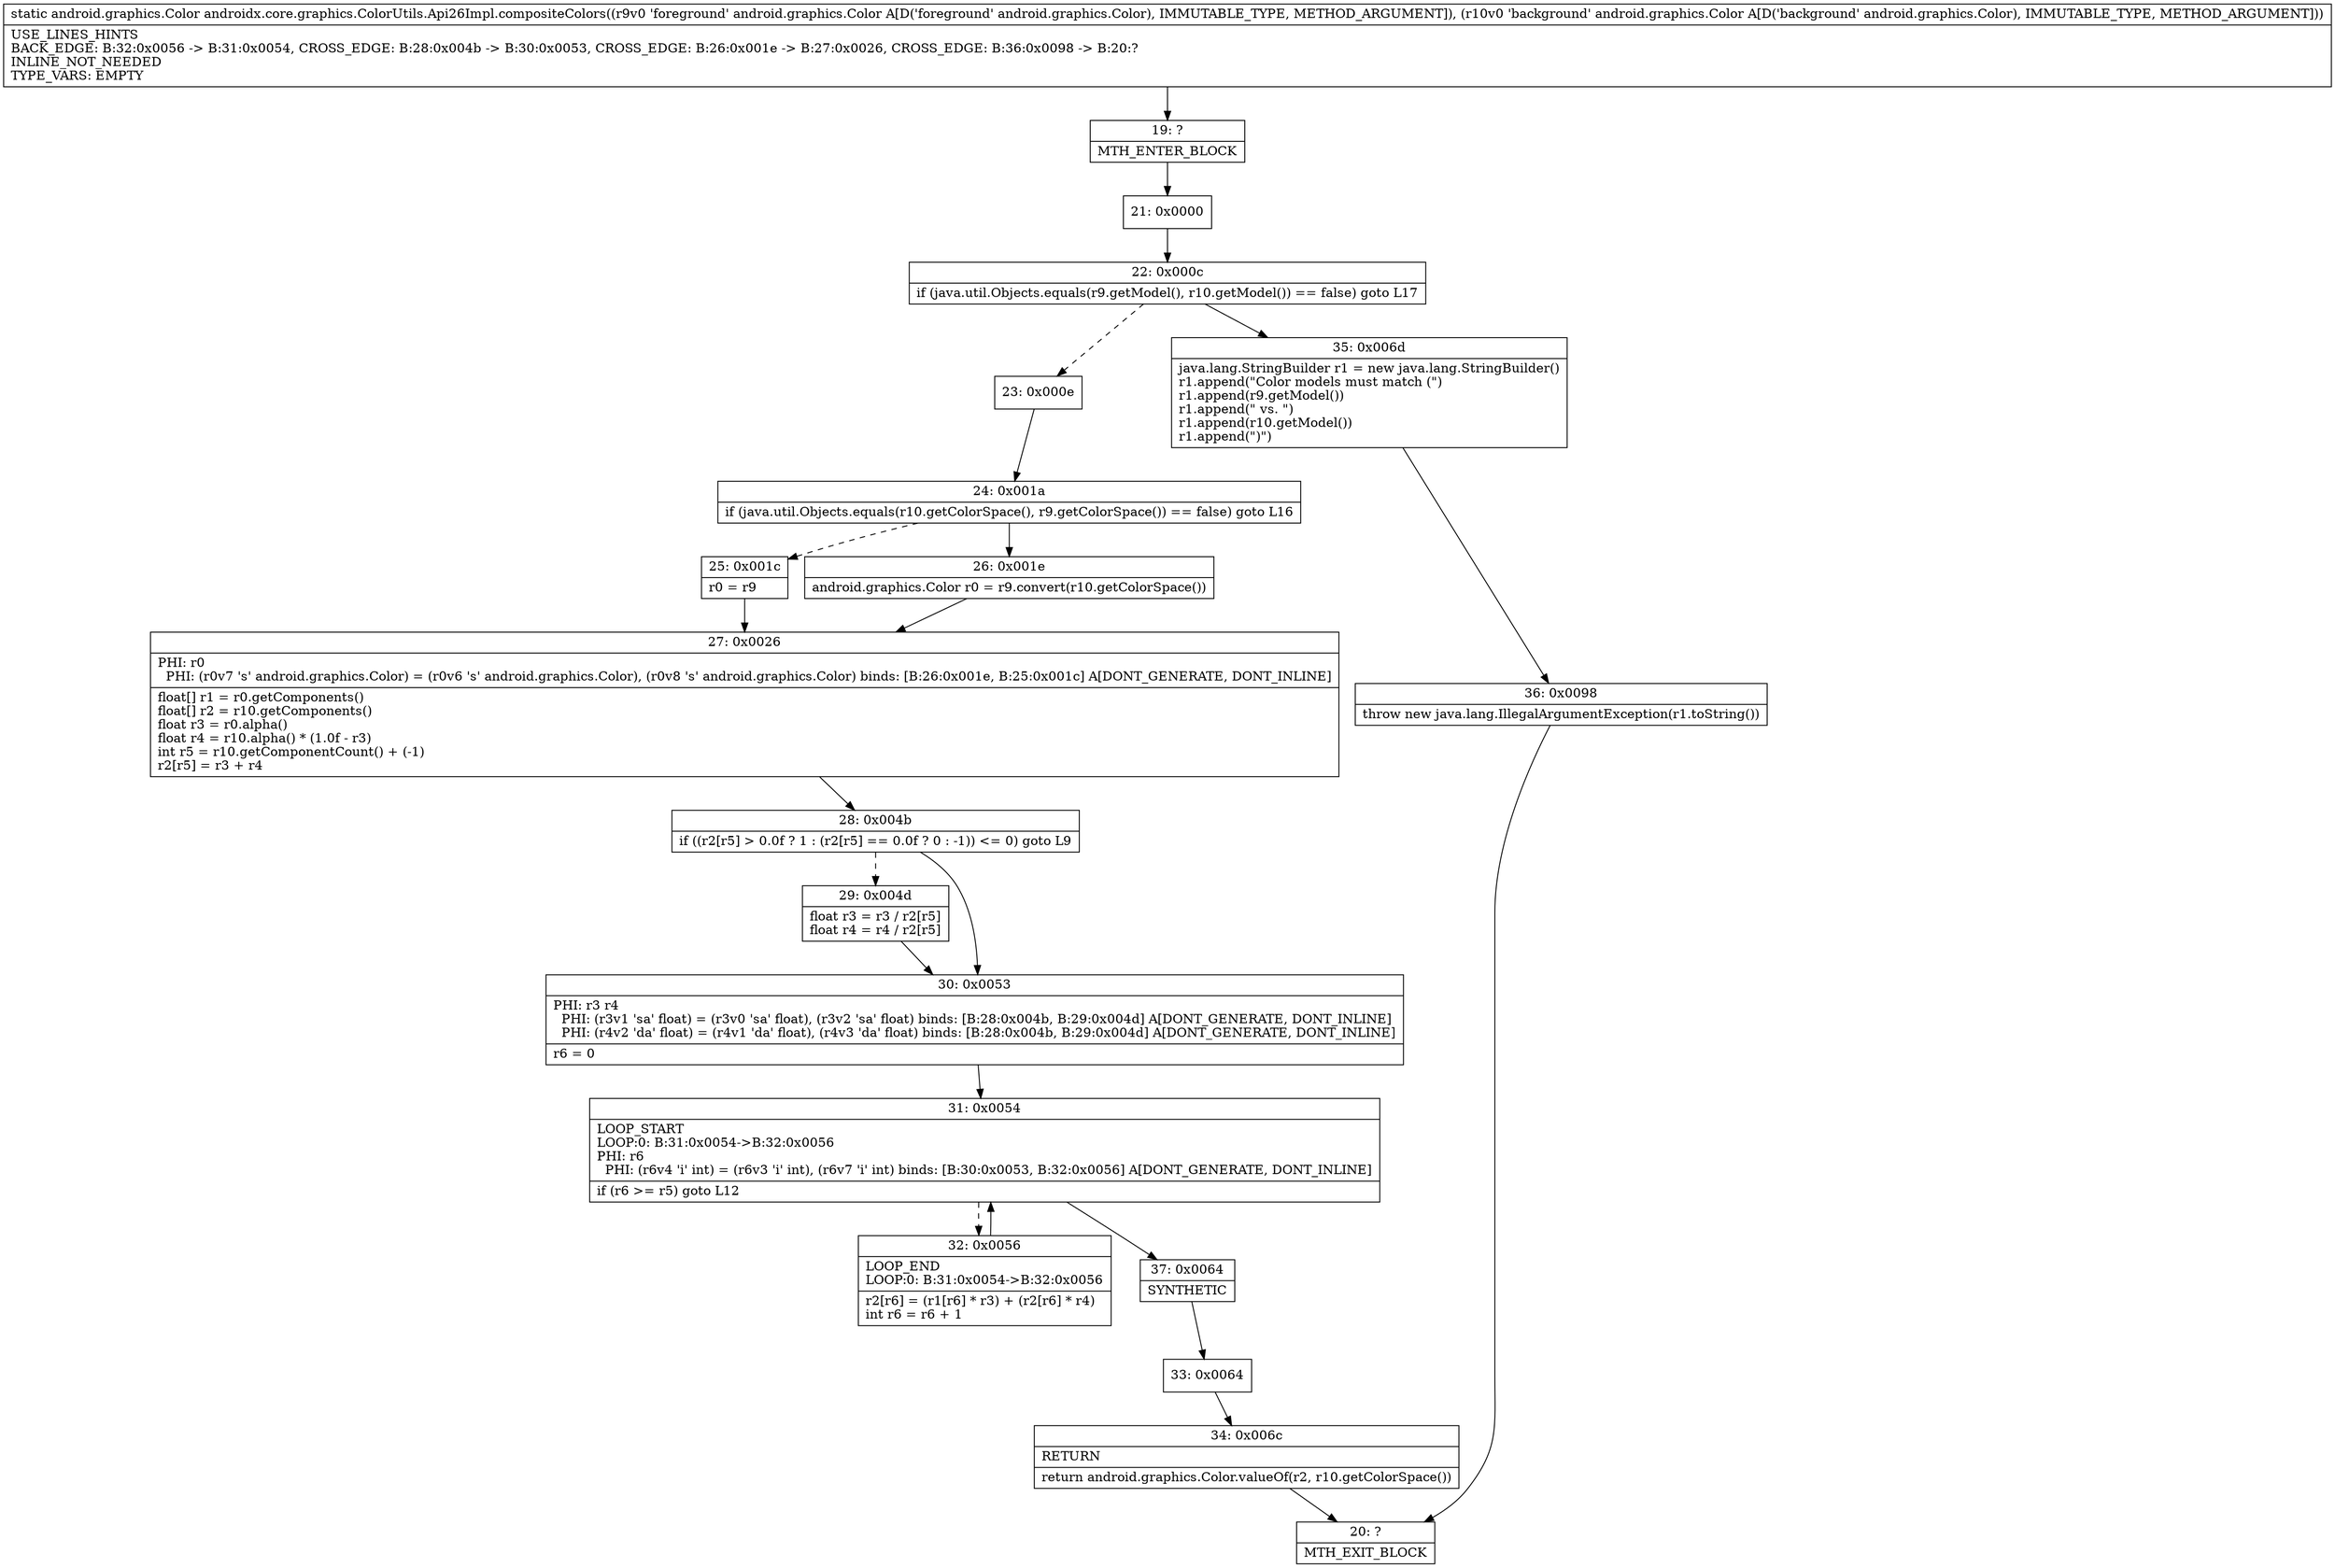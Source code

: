 digraph "CFG forandroidx.core.graphics.ColorUtils.Api26Impl.compositeColors(Landroid\/graphics\/Color;Landroid\/graphics\/Color;)Landroid\/graphics\/Color;" {
Node_19 [shape=record,label="{19\:\ ?|MTH_ENTER_BLOCK\l}"];
Node_21 [shape=record,label="{21\:\ 0x0000}"];
Node_22 [shape=record,label="{22\:\ 0x000c|if (java.util.Objects.equals(r9.getModel(), r10.getModel()) == false) goto L17\l}"];
Node_23 [shape=record,label="{23\:\ 0x000e}"];
Node_24 [shape=record,label="{24\:\ 0x001a|if (java.util.Objects.equals(r10.getColorSpace(), r9.getColorSpace()) == false) goto L16\l}"];
Node_25 [shape=record,label="{25\:\ 0x001c|r0 = r9\l}"];
Node_27 [shape=record,label="{27\:\ 0x0026|PHI: r0 \l  PHI: (r0v7 's' android.graphics.Color) = (r0v6 's' android.graphics.Color), (r0v8 's' android.graphics.Color) binds: [B:26:0x001e, B:25:0x001c] A[DONT_GENERATE, DONT_INLINE]\l|float[] r1 = r0.getComponents()\lfloat[] r2 = r10.getComponents()\lfloat r3 = r0.alpha()\lfloat r4 = r10.alpha() * (1.0f \- r3)\lint r5 = r10.getComponentCount() + (\-1)\lr2[r5] = r3 + r4\l}"];
Node_28 [shape=record,label="{28\:\ 0x004b|if ((r2[r5] \> 0.0f ? 1 : (r2[r5] == 0.0f ? 0 : \-1)) \<= 0) goto L9\l}"];
Node_29 [shape=record,label="{29\:\ 0x004d|float r3 = r3 \/ r2[r5]\lfloat r4 = r4 \/ r2[r5]\l}"];
Node_30 [shape=record,label="{30\:\ 0x0053|PHI: r3 r4 \l  PHI: (r3v1 'sa' float) = (r3v0 'sa' float), (r3v2 'sa' float) binds: [B:28:0x004b, B:29:0x004d] A[DONT_GENERATE, DONT_INLINE]\l  PHI: (r4v2 'da' float) = (r4v1 'da' float), (r4v3 'da' float) binds: [B:28:0x004b, B:29:0x004d] A[DONT_GENERATE, DONT_INLINE]\l|r6 = 0\l}"];
Node_31 [shape=record,label="{31\:\ 0x0054|LOOP_START\lLOOP:0: B:31:0x0054\-\>B:32:0x0056\lPHI: r6 \l  PHI: (r6v4 'i' int) = (r6v3 'i' int), (r6v7 'i' int) binds: [B:30:0x0053, B:32:0x0056] A[DONT_GENERATE, DONT_INLINE]\l|if (r6 \>= r5) goto L12\l}"];
Node_32 [shape=record,label="{32\:\ 0x0056|LOOP_END\lLOOP:0: B:31:0x0054\-\>B:32:0x0056\l|r2[r6] = (r1[r6] * r3) + (r2[r6] * r4)\lint r6 = r6 + 1\l}"];
Node_37 [shape=record,label="{37\:\ 0x0064|SYNTHETIC\l}"];
Node_33 [shape=record,label="{33\:\ 0x0064}"];
Node_34 [shape=record,label="{34\:\ 0x006c|RETURN\l|return android.graphics.Color.valueOf(r2, r10.getColorSpace())\l}"];
Node_20 [shape=record,label="{20\:\ ?|MTH_EXIT_BLOCK\l}"];
Node_26 [shape=record,label="{26\:\ 0x001e|android.graphics.Color r0 = r9.convert(r10.getColorSpace())\l}"];
Node_35 [shape=record,label="{35\:\ 0x006d|java.lang.StringBuilder r1 = new java.lang.StringBuilder()\lr1.append(\"Color models must match (\")\lr1.append(r9.getModel())\lr1.append(\" vs. \")\lr1.append(r10.getModel())\lr1.append(\")\")\l}"];
Node_36 [shape=record,label="{36\:\ 0x0098|throw new java.lang.IllegalArgumentException(r1.toString())\l}"];
MethodNode[shape=record,label="{static android.graphics.Color androidx.core.graphics.ColorUtils.Api26Impl.compositeColors((r9v0 'foreground' android.graphics.Color A[D('foreground' android.graphics.Color), IMMUTABLE_TYPE, METHOD_ARGUMENT]), (r10v0 'background' android.graphics.Color A[D('background' android.graphics.Color), IMMUTABLE_TYPE, METHOD_ARGUMENT]))  | USE_LINES_HINTS\lBACK_EDGE: B:32:0x0056 \-\> B:31:0x0054, CROSS_EDGE: B:28:0x004b \-\> B:30:0x0053, CROSS_EDGE: B:26:0x001e \-\> B:27:0x0026, CROSS_EDGE: B:36:0x0098 \-\> B:20:?\lINLINE_NOT_NEEDED\lTYPE_VARS: EMPTY\l}"];
MethodNode -> Node_19;Node_19 -> Node_21;
Node_21 -> Node_22;
Node_22 -> Node_23[style=dashed];
Node_22 -> Node_35;
Node_23 -> Node_24;
Node_24 -> Node_25[style=dashed];
Node_24 -> Node_26;
Node_25 -> Node_27;
Node_27 -> Node_28;
Node_28 -> Node_29[style=dashed];
Node_28 -> Node_30;
Node_29 -> Node_30;
Node_30 -> Node_31;
Node_31 -> Node_32[style=dashed];
Node_31 -> Node_37;
Node_32 -> Node_31;
Node_37 -> Node_33;
Node_33 -> Node_34;
Node_34 -> Node_20;
Node_26 -> Node_27;
Node_35 -> Node_36;
Node_36 -> Node_20;
}

